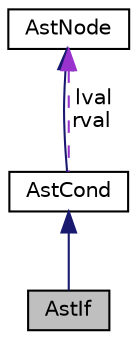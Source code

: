 digraph "AstIf"
{
  edge [fontname="Helvetica",fontsize="10",labelfontname="Helvetica",labelfontsize="10"];
  node [fontname="Helvetica",fontsize="10",shape=record];
  Node3 [label="AstIf",height=0.2,width=0.4,color="black", fillcolor="grey75", style="filled", fontcolor="black"];
  Node4 -> Node3 [dir="back",color="midnightblue",fontsize="10",style="solid",fontname="Helvetica"];
  Node4 [label="AstCond",height=0.2,width=0.4,color="black", fillcolor="white", style="filled",URL="$classAstCond.html"];
  Node5 -> Node4 [dir="back",color="midnightblue",fontsize="10",style="solid",fontname="Helvetica"];
  Node5 [label="AstNode",height=0.2,width=0.4,color="black", fillcolor="white", style="filled",URL="$classAstNode.html"];
  Node5 -> Node4 [dir="back",color="darkorchid3",fontsize="10",style="dashed",label=" lval\nrval" ,fontname="Helvetica"];
}
